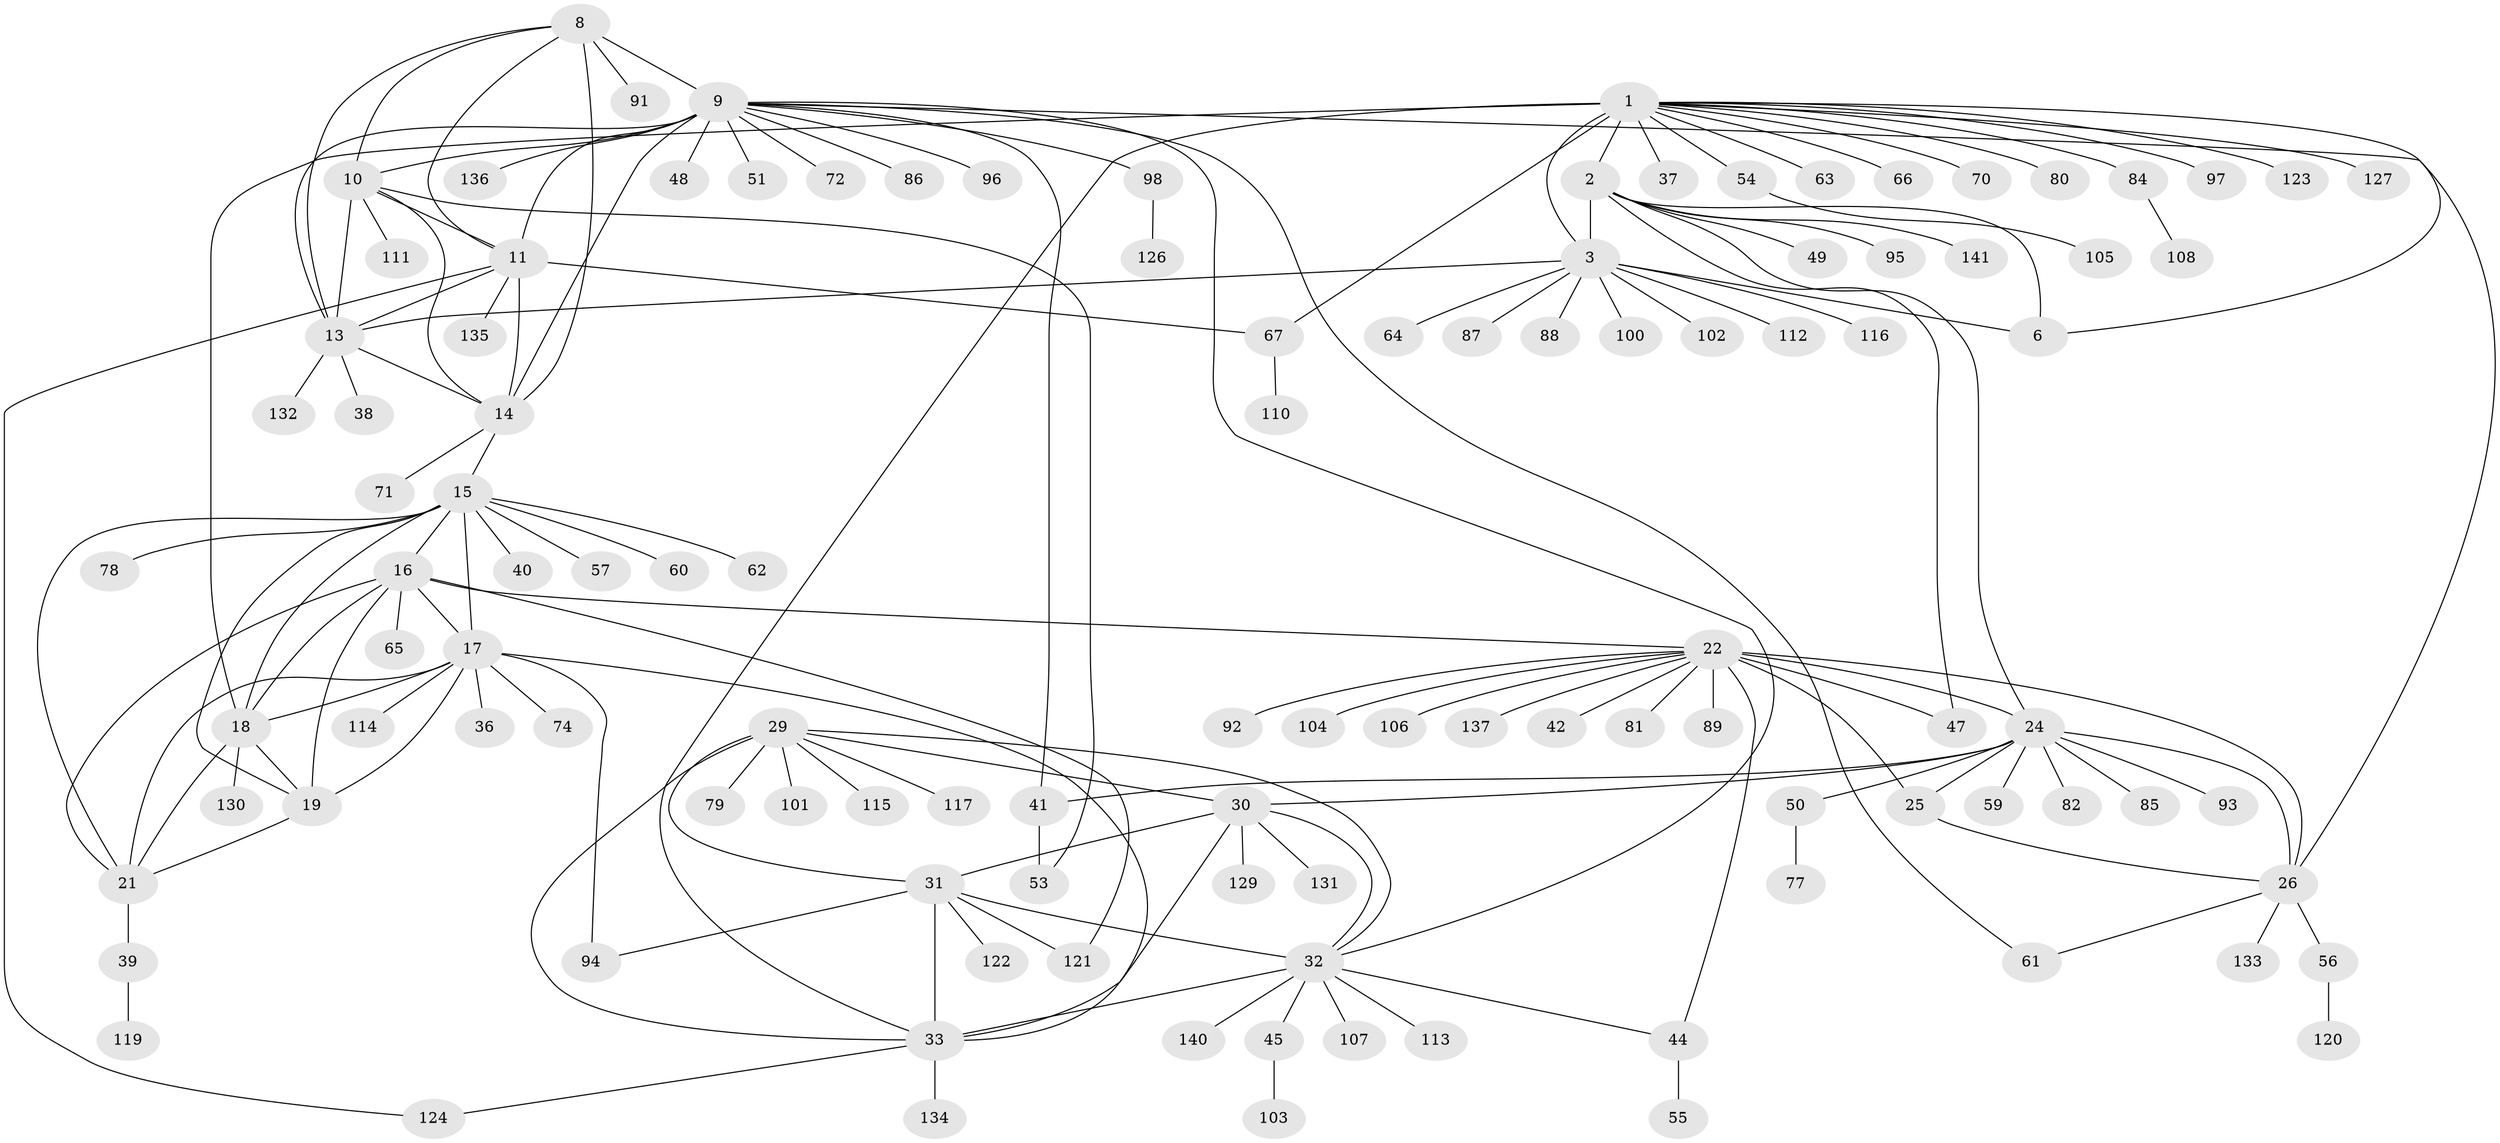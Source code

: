 // Generated by graph-tools (version 1.1) at 2025/52/02/27/25 19:52:14]
// undirected, 113 vertices, 159 edges
graph export_dot {
graph [start="1"]
  node [color=gray90,style=filled];
  1 [super="+5"];
  2 [super="+4"];
  3 [super="+7"];
  6 [super="+139"];
  8 [super="+46"];
  9 [super="+12"];
  10;
  11 [super="+109"];
  13 [super="+43"];
  14 [super="+58"];
  15 [super="+73"];
  16;
  17 [super="+20"];
  18 [super="+52"];
  19;
  21 [super="+125"];
  22 [super="+23"];
  24 [super="+27"];
  25;
  26 [super="+28"];
  29 [super="+138"];
  30 [super="+99"];
  31 [super="+35"];
  32 [super="+83"];
  33 [super="+34"];
  36;
  37;
  38;
  39 [super="+69"];
  40;
  41;
  42;
  44;
  45;
  47;
  48;
  49;
  50 [super="+128"];
  51;
  53 [super="+68"];
  54 [super="+76"];
  55;
  56;
  57;
  59;
  60;
  61;
  62;
  63;
  64;
  65 [super="+90"];
  66;
  67 [super="+75"];
  70;
  71;
  72;
  74;
  77;
  78;
  79;
  80;
  81;
  82;
  84;
  85;
  86;
  87;
  88;
  89;
  91 [super="+118"];
  92;
  93;
  94;
  95;
  96;
  97;
  98;
  100;
  101;
  102;
  103;
  104;
  105;
  106;
  107;
  108;
  110;
  111;
  112;
  113;
  114;
  115;
  116;
  117;
  119;
  120;
  121;
  122;
  123;
  124;
  126;
  127;
  129;
  130;
  131;
  132;
  133;
  134;
  135;
  136;
  137;
  140;
  141;
  1 -- 2 [weight=4];
  1 -- 3 [weight=4];
  1 -- 6 [weight=2];
  1 -- 33;
  1 -- 37;
  1 -- 67;
  1 -- 84;
  1 -- 97;
  1 -- 66;
  1 -- 70;
  1 -- 80;
  1 -- 18 [weight=2];
  1 -- 54;
  1 -- 123;
  1 -- 63;
  1 -- 127;
  2 -- 3 [weight=4];
  2 -- 6 [weight=2];
  2 -- 49;
  2 -- 95;
  2 -- 141;
  2 -- 24;
  2 -- 47;
  3 -- 6 [weight=2];
  3 -- 87;
  3 -- 88;
  3 -- 100;
  3 -- 102;
  3 -- 112;
  3 -- 116;
  3 -- 64;
  3 -- 13;
  8 -- 9 [weight=2];
  8 -- 10;
  8 -- 11;
  8 -- 13;
  8 -- 14;
  8 -- 91;
  9 -- 10 [weight=2];
  9 -- 11 [weight=2];
  9 -- 13 [weight=2];
  9 -- 14 [weight=2];
  9 -- 41;
  9 -- 48;
  9 -- 61;
  9 -- 72;
  9 -- 26;
  9 -- 32;
  9 -- 96;
  9 -- 98;
  9 -- 136;
  9 -- 51;
  9 -- 86;
  10 -- 11;
  10 -- 13;
  10 -- 14;
  10 -- 53;
  10 -- 111;
  11 -- 13;
  11 -- 14;
  11 -- 67;
  11 -- 124;
  11 -- 135;
  13 -- 14;
  13 -- 38;
  13 -- 132;
  14 -- 15;
  14 -- 71;
  15 -- 16;
  15 -- 17 [weight=2];
  15 -- 18;
  15 -- 19;
  15 -- 21;
  15 -- 40;
  15 -- 57;
  15 -- 60;
  15 -- 62;
  15 -- 78;
  16 -- 17 [weight=2];
  16 -- 18;
  16 -- 19;
  16 -- 21;
  16 -- 22;
  16 -- 65;
  16 -- 121;
  17 -- 18 [weight=2];
  17 -- 19 [weight=2];
  17 -- 21 [weight=2];
  17 -- 114;
  17 -- 36;
  17 -- 74;
  17 -- 94;
  17 -- 33;
  18 -- 19;
  18 -- 21;
  18 -- 130;
  19 -- 21;
  21 -- 39;
  22 -- 24 [weight=4];
  22 -- 25 [weight=2];
  22 -- 26 [weight=4];
  22 -- 44;
  22 -- 89;
  22 -- 104;
  22 -- 106;
  22 -- 137;
  22 -- 42;
  22 -- 47;
  22 -- 81;
  22 -- 92;
  24 -- 25 [weight=2];
  24 -- 26 [weight=4];
  24 -- 85;
  24 -- 93;
  24 -- 41;
  24 -- 50;
  24 -- 82;
  24 -- 59;
  24 -- 30;
  25 -- 26 [weight=2];
  26 -- 56;
  26 -- 61;
  26 -- 133;
  29 -- 30;
  29 -- 31 [weight=2];
  29 -- 32;
  29 -- 33 [weight=2];
  29 -- 79;
  29 -- 101;
  29 -- 115;
  29 -- 117;
  30 -- 31 [weight=2];
  30 -- 32;
  30 -- 33 [weight=2];
  30 -- 129;
  30 -- 131;
  31 -- 32 [weight=2];
  31 -- 33 [weight=4];
  31 -- 121;
  31 -- 122;
  31 -- 94;
  32 -- 33 [weight=2];
  32 -- 44;
  32 -- 45;
  32 -- 107;
  32 -- 113;
  32 -- 140;
  33 -- 134;
  33 -- 124;
  39 -- 119;
  41 -- 53;
  44 -- 55;
  45 -- 103;
  50 -- 77;
  54 -- 105;
  56 -- 120;
  67 -- 110;
  84 -- 108;
  98 -- 126;
}
